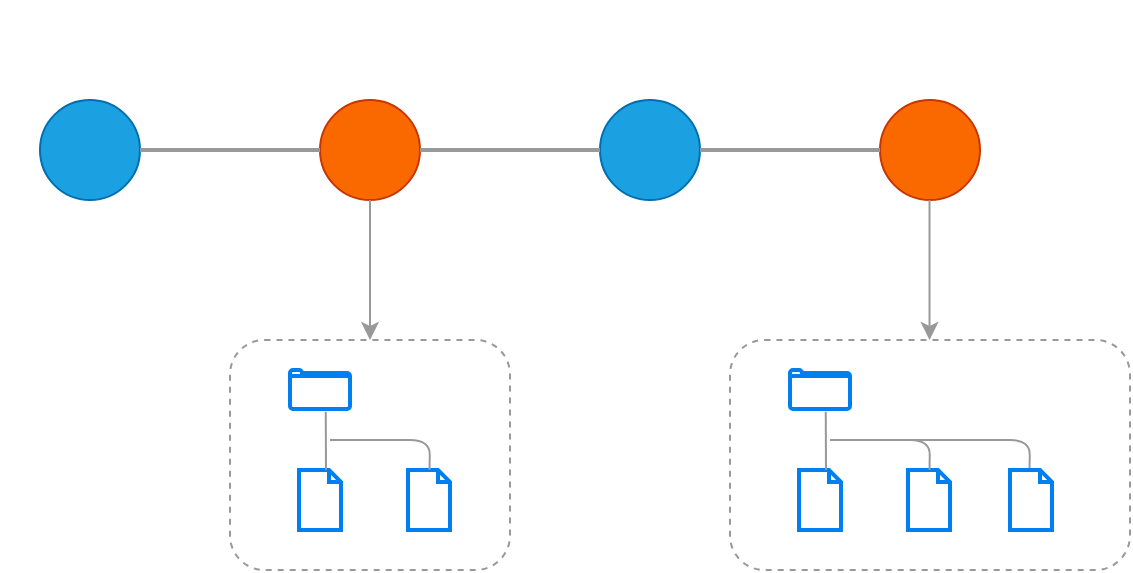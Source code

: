 <mxfile>
    <diagram id="2NeK02KSHm6UYks1_RoH" name="Page-1">
        <mxGraphModel dx="795" dy="634" grid="1" gridSize="10" guides="1" tooltips="1" connect="1" arrows="1" fold="1" page="1" pageScale="1" pageWidth="850" pageHeight="1100" math="0" shadow="0">
            <root>
                <mxCell id="0"/>
                <mxCell id="1" parent="0"/>
                <mxCell id="2" value="" style="ellipse;whiteSpace=wrap;html=1;aspect=fixed;fillColor=#1ba1e2;fontColor=#ffffff;strokeColor=#006EAF;" parent="1" vertex="1">
                    <mxGeometry x="130" y="360" width="50" height="50" as="geometry"/>
                </mxCell>
                <mxCell id="3" value="" style="ellipse;whiteSpace=wrap;html=1;aspect=fixed;fillColor=#fa6800;fontColor=#000000;strokeColor=#C73500;" parent="1" vertex="1">
                    <mxGeometry x="270" y="360" width="50" height="50" as="geometry"/>
                </mxCell>
                <mxCell id="4" value="" style="ellipse;whiteSpace=wrap;html=1;aspect=fixed;fillColor=#1ba1e2;fontColor=#ffffff;strokeColor=#006EAF;" parent="1" vertex="1">
                    <mxGeometry x="410" y="360" width="50" height="50" as="geometry"/>
                </mxCell>
                <mxCell id="5" value="" style="ellipse;whiteSpace=wrap;html=1;aspect=fixed;fontColor=#000000;strokeColor=#C73500;fillColor=#fa6800;" parent="1" vertex="1">
                    <mxGeometry x="550" y="360" width="50" height="50" as="geometry"/>
                </mxCell>
                <mxCell id="6" value="" style="endArrow=none;html=1;exitX=1;exitY=0.5;exitDx=0;exitDy=0;entryX=0;entryY=0.5;entryDx=0;entryDy=0;strokeColor=#999999;strokeWidth=2;" parent="1" source="2" target="3" edge="1">
                    <mxGeometry width="50" height="50" relative="1" as="geometry">
                        <mxPoint x="310" y="490" as="sourcePoint"/>
                        <mxPoint x="260" y="385" as="targetPoint"/>
                    </mxGeometry>
                </mxCell>
                <mxCell id="7" value="" style="endArrow=none;html=1;entryX=0;entryY=0.5;entryDx=0;entryDy=0;exitX=1;exitY=0.5;exitDx=0;exitDy=0;strokeColor=#999999;strokeWidth=2;" parent="1" source="3" target="4" edge="1">
                    <mxGeometry width="50" height="50" relative="1" as="geometry">
                        <mxPoint x="230" y="490" as="sourcePoint"/>
                        <mxPoint x="280" y="440" as="targetPoint"/>
                    </mxGeometry>
                </mxCell>
                <mxCell id="8" value="" style="endArrow=none;html=1;entryX=0;entryY=0.5;entryDx=0;entryDy=0;exitX=1;exitY=0.5;exitDx=0;exitDy=0;strokeColor=#999999;strokeWidth=2;" parent="1" source="4" target="5" edge="1">
                    <mxGeometry width="50" height="50" relative="1" as="geometry">
                        <mxPoint x="230" y="490" as="sourcePoint"/>
                        <mxPoint x="280" y="440" as="targetPoint"/>
                    </mxGeometry>
                </mxCell>
                <mxCell id="9" value="3 days ago" style="text;html=1;strokeColor=none;fillColor=none;align=center;verticalAlign=middle;whiteSpace=wrap;rounded=0;fontSize=16;fontColor=#FFFFFF;" parent="1" vertex="1">
                    <mxGeometry x="110" y="310" width="90" height="40" as="geometry"/>
                </mxCell>
                <mxCell id="12" value="1 days ago" style="text;html=1;strokeColor=none;fillColor=none;align=center;verticalAlign=middle;whiteSpace=wrap;rounded=0;fontSize=16;fontColor=#FFFFFF;" parent="1" vertex="1">
                    <mxGeometry x="390" y="310" width="90" height="40" as="geometry"/>
                </mxCell>
                <mxCell id="13" value="2 days ago" style="text;html=1;strokeColor=none;fillColor=none;align=center;verticalAlign=middle;whiteSpace=wrap;rounded=0;fontSize=16;fontColor=#FFFFFF;" parent="1" vertex="1">
                    <mxGeometry x="250" y="310" width="90" height="40" as="geometry"/>
                </mxCell>
                <mxCell id="15" value="" style="rounded=1;whiteSpace=wrap;html=1;fontSize=16;strokeColor=#999999;dashed=1;fillColor=none;" parent="1" vertex="1">
                    <mxGeometry x="225" y="480" width="140" height="115" as="geometry"/>
                </mxCell>
                <mxCell id="16" value="" style="html=1;verticalLabelPosition=bottom;align=center;labelBackgroundColor=#ffffff;verticalAlign=top;strokeWidth=2;strokeColor=#0080F0;shadow=0;dashed=0;shape=mxgraph.ios7.icons.folder;fontSize=16;fillColor=none;" parent="1" vertex="1">
                    <mxGeometry x="255" y="495" width="30" height="19.5" as="geometry"/>
                </mxCell>
                <mxCell id="17" value="" style="html=1;verticalLabelPosition=bottom;align=center;labelBackgroundColor=#ffffff;verticalAlign=top;strokeWidth=2;strokeColor=#0080F0;shadow=0;dashed=0;shape=mxgraph.ios7.icons.document;fontSize=16;fillColor=none;" parent="1" vertex="1">
                    <mxGeometry x="314" y="545" width="21" height="30" as="geometry"/>
                </mxCell>
                <mxCell id="18" value="" style="html=1;verticalLabelPosition=bottom;align=center;labelBackgroundColor=#ffffff;verticalAlign=top;strokeWidth=2;strokeColor=#0080F0;shadow=0;dashed=0;shape=mxgraph.ios7.icons.document;fontSize=16;fillColor=none;" parent="1" vertex="1">
                    <mxGeometry x="259.5" y="545" width="21" height="30" as="geometry"/>
                </mxCell>
                <mxCell id="20" value="" style="endArrow=none;html=1;fontSize=16;entryX=0.596;entryY=1.071;entryDx=0;entryDy=0;entryPerimeter=0;strokeColor=#999999;" parent="1" target="16" edge="1">
                    <mxGeometry width="50" height="50" relative="1" as="geometry">
                        <mxPoint x="273" y="545" as="sourcePoint"/>
                        <mxPoint x="315" y="485" as="targetPoint"/>
                    </mxGeometry>
                </mxCell>
                <mxCell id="21" value="" style="endArrow=none;html=1;fontSize=16;strokeColor=#999999;" parent="1" target="17" edge="1">
                    <mxGeometry width="50" height="50" relative="1" as="geometry">
                        <mxPoint x="275" y="530" as="sourcePoint"/>
                        <mxPoint x="325" y="479.75" as="targetPoint"/>
                        <Array as="points">
                            <mxPoint x="325" y="530"/>
                        </Array>
                    </mxGeometry>
                </mxCell>
                <mxCell id="24" value="" style="rounded=1;whiteSpace=wrap;html=1;fontSize=16;strokeColor=#999999;dashed=1;fillColor=none;" parent="1" vertex="1">
                    <mxGeometry x="475" y="480" width="200" height="115" as="geometry"/>
                </mxCell>
                <mxCell id="25" value="" style="html=1;verticalLabelPosition=bottom;align=center;labelBackgroundColor=#ffffff;verticalAlign=top;strokeWidth=2;strokeColor=#0080F0;shadow=0;dashed=0;shape=mxgraph.ios7.icons.folder;fontSize=16;fillColor=none;" parent="1" vertex="1">
                    <mxGeometry x="505" y="495" width="30" height="19.5" as="geometry"/>
                </mxCell>
                <mxCell id="26" value="" style="html=1;verticalLabelPosition=bottom;align=center;labelBackgroundColor=#ffffff;verticalAlign=top;strokeWidth=2;strokeColor=#0080F0;shadow=0;dashed=0;shape=mxgraph.ios7.icons.document;fontSize=16;fillColor=none;" parent="1" vertex="1">
                    <mxGeometry x="564" y="545" width="21" height="30" as="geometry"/>
                </mxCell>
                <mxCell id="27" value="" style="html=1;verticalLabelPosition=bottom;align=center;labelBackgroundColor=#ffffff;verticalAlign=top;strokeWidth=2;strokeColor=#0080F0;shadow=0;dashed=0;shape=mxgraph.ios7.icons.document;fontSize=16;fillColor=none;" parent="1" vertex="1">
                    <mxGeometry x="509.5" y="545" width="21" height="30" as="geometry"/>
                </mxCell>
                <mxCell id="28" value="" style="endArrow=none;html=1;fontSize=16;entryX=0.596;entryY=1.071;entryDx=0;entryDy=0;entryPerimeter=0;strokeColor=#999999;" parent="1" target="25" edge="1">
                    <mxGeometry width="50" height="50" relative="1" as="geometry">
                        <mxPoint x="523" y="545" as="sourcePoint"/>
                        <mxPoint x="565" y="485" as="targetPoint"/>
                    </mxGeometry>
                </mxCell>
                <mxCell id="29" value="" style="endArrow=none;html=1;fontSize=16;strokeColor=#999999;" parent="1" target="26" edge="1">
                    <mxGeometry width="50" height="50" relative="1" as="geometry">
                        <mxPoint x="525" y="530" as="sourcePoint"/>
                        <mxPoint x="575" y="479.75" as="targetPoint"/>
                        <Array as="points">
                            <mxPoint x="575" y="530"/>
                        </Array>
                    </mxGeometry>
                </mxCell>
                <mxCell id="31" value="" style="endArrow=none;html=1;fontSize=16;strokeColor=#999999;" parent="1" edge="1">
                    <mxGeometry width="50" height="50" relative="1" as="geometry">
                        <mxPoint x="555" y="530" as="sourcePoint"/>
                        <mxPoint x="624.75" y="545" as="targetPoint"/>
                        <Array as="points">
                            <mxPoint x="625" y="530"/>
                        </Array>
                    </mxGeometry>
                </mxCell>
                <mxCell id="32" value="" style="html=1;verticalLabelPosition=bottom;align=center;labelBackgroundColor=#ffffff;verticalAlign=top;strokeWidth=2;strokeColor=#0080F0;shadow=0;dashed=0;shape=mxgraph.ios7.icons.document;fontSize=16;fillColor=none;" parent="1" vertex="1">
                    <mxGeometry x="615" y="545" width="21" height="30" as="geometry"/>
                </mxCell>
                <mxCell id="34" value="" style="shape=flexArrow;endArrow=classic;html=1;strokeWidth=2;strokeColor=#FFFFFF;labelBackgroundColor=none;" parent="1" edge="1">
                    <mxGeometry width="50" height="50" relative="1" as="geometry">
                        <mxPoint x="440" y="537" as="sourcePoint"/>
                        <mxPoint x="400" y="537.26" as="targetPoint"/>
                    </mxGeometry>
                </mxCell>
                <mxCell id="35" value="" style="endArrow=classic;html=1;entryX=0.5;entryY=0;entryDx=0;entryDy=0;exitX=0.5;exitY=1;exitDx=0;exitDy=0;strokeColor=#999999;" parent="1" source="3" target="15" edge="1">
                    <mxGeometry width="50" height="50" relative="1" as="geometry">
                        <mxPoint x="290" y="410" as="sourcePoint"/>
                        <mxPoint x="340" y="360" as="targetPoint"/>
                    </mxGeometry>
                </mxCell>
                <mxCell id="36" value="" style="endArrow=classic;html=1;entryX=0.5;entryY=0;entryDx=0;entryDy=0;exitX=0.5;exitY=1;exitDx=0;exitDy=0;strokeColor=#999999;" parent="1" edge="1">
                    <mxGeometry width="50" height="50" relative="1" as="geometry">
                        <mxPoint x="574.76" y="410" as="sourcePoint"/>
                        <mxPoint x="574.76" y="480" as="targetPoint"/>
                    </mxGeometry>
                </mxCell>
            </root>
        </mxGraphModel>
    </diagram>
</mxfile>